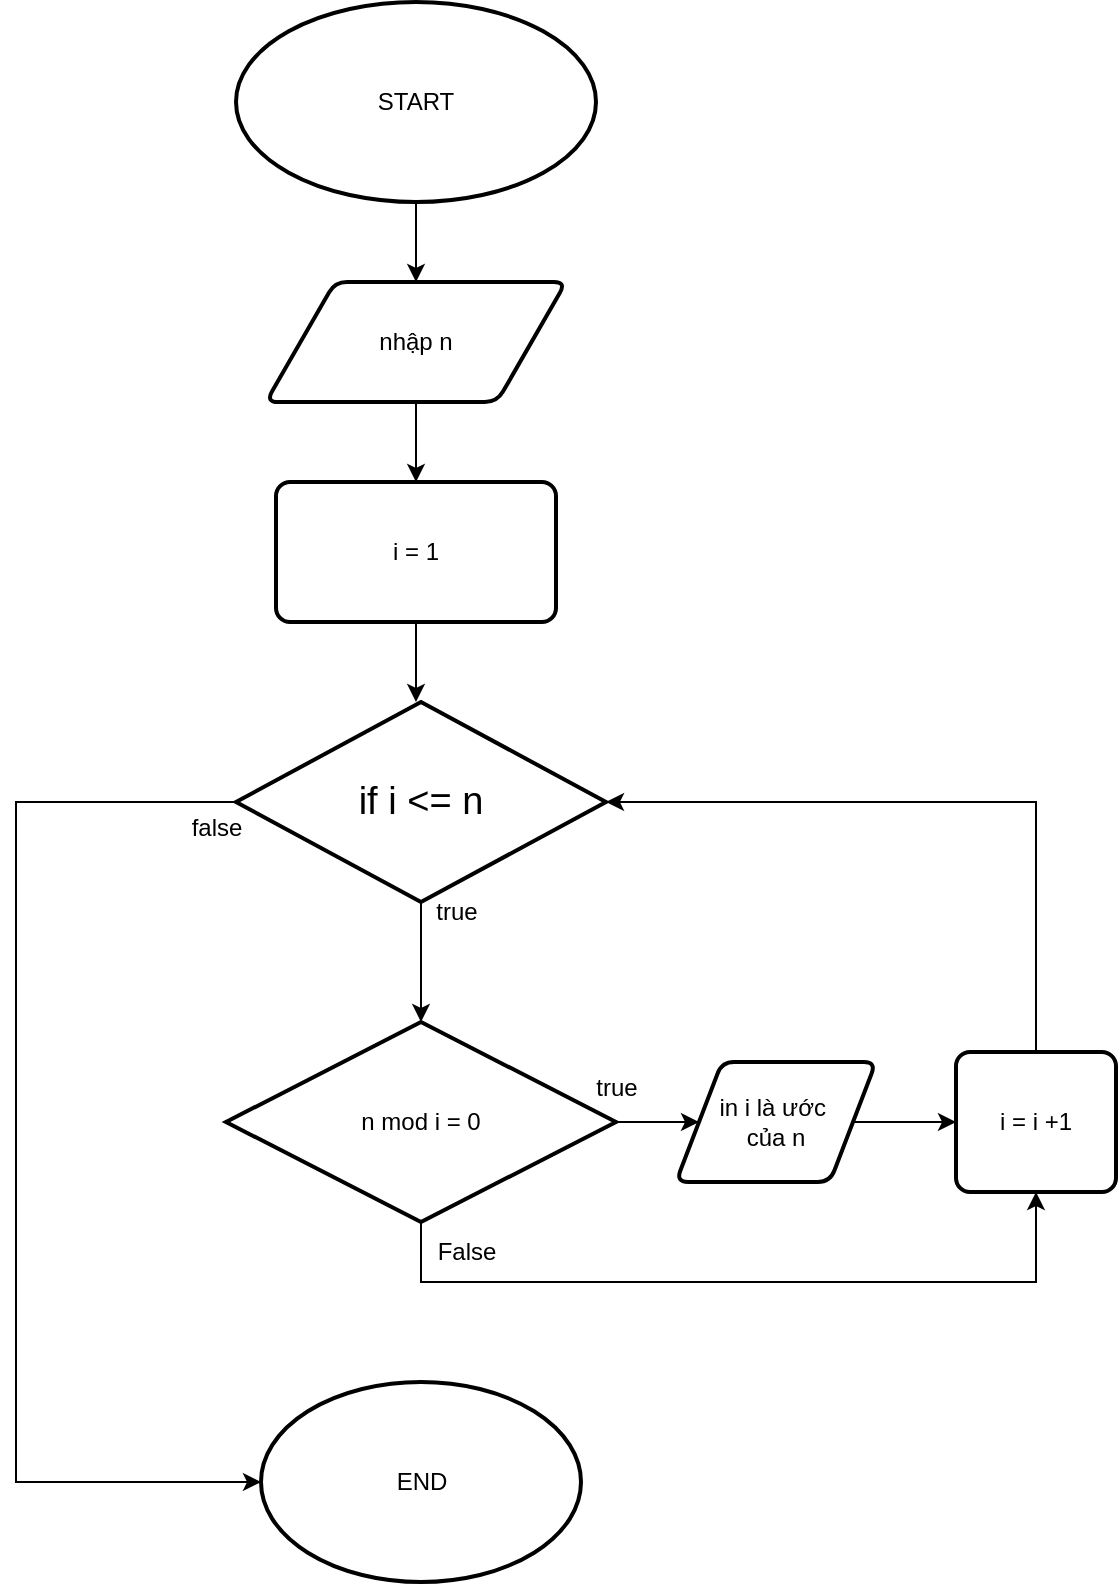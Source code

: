 <mxfile version="25.0.3">
  <diagram name="Trang-1" id="EzW0xScxfdDuLIqm9-0k">
    <mxGraphModel dx="836" dy="834" grid="1" gridSize="10" guides="1" tooltips="1" connect="1" arrows="1" fold="1" page="0" pageScale="1" pageWidth="827" pageHeight="1169" math="0" shadow="0">
      <root>
        <mxCell id="0" />
        <mxCell id="1" parent="0" />
        <mxCell id="7TRwSiytGqQYxqVTM1Wr-7" style="edgeStyle=orthogonalEdgeStyle;rounded=0;orthogonalLoop=1;jettySize=auto;html=1;entryX=0.5;entryY=0;entryDx=0;entryDy=0;" edge="1" parent="1" source="7TRwSiytGqQYxqVTM1Wr-1" target="7TRwSiytGqQYxqVTM1Wr-2">
          <mxGeometry relative="1" as="geometry" />
        </mxCell>
        <mxCell id="7TRwSiytGqQYxqVTM1Wr-1" value="START" style="strokeWidth=2;html=1;shape=mxgraph.flowchart.start_2;whiteSpace=wrap;" vertex="1" parent="1">
          <mxGeometry x="430" y="-240" width="180" height="100" as="geometry" />
        </mxCell>
        <mxCell id="7TRwSiytGqQYxqVTM1Wr-14" style="edgeStyle=orthogonalEdgeStyle;rounded=0;orthogonalLoop=1;jettySize=auto;html=1;" edge="1" parent="1" source="7TRwSiytGqQYxqVTM1Wr-2" target="7TRwSiytGqQYxqVTM1Wr-13">
          <mxGeometry relative="1" as="geometry" />
        </mxCell>
        <mxCell id="7TRwSiytGqQYxqVTM1Wr-2" value="nhập n" style="shape=parallelogram;html=1;strokeWidth=2;perimeter=parallelogramPerimeter;whiteSpace=wrap;rounded=1;arcSize=12;size=0.23;" vertex="1" parent="1">
          <mxGeometry x="445" y="-100" width="150" height="60" as="geometry" />
        </mxCell>
        <mxCell id="7TRwSiytGqQYxqVTM1Wr-16" style="edgeStyle=orthogonalEdgeStyle;rounded=0;orthogonalLoop=1;jettySize=auto;html=1;" edge="1" parent="1" source="7TRwSiytGqQYxqVTM1Wr-12" target="7TRwSiytGqQYxqVTM1Wr-17">
          <mxGeometry relative="1" as="geometry">
            <mxPoint x="520" y="440" as="targetPoint" />
          </mxGeometry>
        </mxCell>
        <mxCell id="7TRwSiytGqQYxqVTM1Wr-40" style="edgeStyle=orthogonalEdgeStyle;rounded=0;orthogonalLoop=1;jettySize=auto;html=1;" edge="1" parent="1" source="7TRwSiytGqQYxqVTM1Wr-12" target="7TRwSiytGqQYxqVTM1Wr-32">
          <mxGeometry relative="1" as="geometry">
            <mxPoint x="440" y="530" as="targetPoint" />
            <Array as="points">
              <mxPoint x="320" y="160" />
              <mxPoint x="320" y="500" />
            </Array>
          </mxGeometry>
        </mxCell>
        <mxCell id="7TRwSiytGqQYxqVTM1Wr-12" value="&lt;font style=&quot;font-size: 19px;&quot;&gt;if i &amp;lt;= n&lt;/font&gt;" style="strokeWidth=2;html=1;shape=mxgraph.flowchart.decision;whiteSpace=wrap;" vertex="1" parent="1">
          <mxGeometry x="430" y="110" width="185" height="100" as="geometry" />
        </mxCell>
        <mxCell id="7TRwSiytGqQYxqVTM1Wr-15" style="edgeStyle=orthogonalEdgeStyle;rounded=0;orthogonalLoop=1;jettySize=auto;html=1;" edge="1" parent="1" source="7TRwSiytGqQYxqVTM1Wr-13">
          <mxGeometry relative="1" as="geometry">
            <mxPoint x="520" y="110" as="targetPoint" />
          </mxGeometry>
        </mxCell>
        <mxCell id="7TRwSiytGqQYxqVTM1Wr-13" value="i = 1" style="rounded=1;whiteSpace=wrap;html=1;absoluteArcSize=1;arcSize=14;strokeWidth=2;" vertex="1" parent="1">
          <mxGeometry x="450" width="140" height="70" as="geometry" />
        </mxCell>
        <mxCell id="7TRwSiytGqQYxqVTM1Wr-37" style="edgeStyle=orthogonalEdgeStyle;rounded=0;orthogonalLoop=1;jettySize=auto;html=1;entryX=0;entryY=0.5;entryDx=0;entryDy=0;" edge="1" parent="1" source="7TRwSiytGqQYxqVTM1Wr-17" target="7TRwSiytGqQYxqVTM1Wr-41">
          <mxGeometry relative="1" as="geometry">
            <mxPoint x="650" y="320.0" as="targetPoint" />
          </mxGeometry>
        </mxCell>
        <mxCell id="7TRwSiytGqQYxqVTM1Wr-45" style="edgeStyle=orthogonalEdgeStyle;rounded=0;orthogonalLoop=1;jettySize=auto;html=1;entryX=0.5;entryY=1;entryDx=0;entryDy=0;" edge="1" parent="1" source="7TRwSiytGqQYxqVTM1Wr-17" target="7TRwSiytGqQYxqVTM1Wr-19">
          <mxGeometry relative="1" as="geometry">
            <Array as="points">
              <mxPoint x="523" y="400" />
              <mxPoint x="830" y="400" />
            </Array>
          </mxGeometry>
        </mxCell>
        <mxCell id="7TRwSiytGqQYxqVTM1Wr-17" value="n mod i = 0" style="strokeWidth=2;html=1;shape=mxgraph.flowchart.decision;whiteSpace=wrap;" vertex="1" parent="1">
          <mxGeometry x="425" y="270" width="195" height="100" as="geometry" />
        </mxCell>
        <mxCell id="7TRwSiytGqQYxqVTM1Wr-19" value="i = i +1" style="rounded=1;whiteSpace=wrap;html=1;absoluteArcSize=1;arcSize=14;strokeWidth=2;" vertex="1" parent="1">
          <mxGeometry x="790" y="285" width="80" height="70" as="geometry" />
        </mxCell>
        <mxCell id="7TRwSiytGqQYxqVTM1Wr-20" style="edgeStyle=orthogonalEdgeStyle;rounded=0;orthogonalLoop=1;jettySize=auto;html=1;entryX=1;entryY=0.5;entryDx=0;entryDy=0;entryPerimeter=0;" edge="1" parent="1" source="7TRwSiytGqQYxqVTM1Wr-19" target="7TRwSiytGqQYxqVTM1Wr-12">
          <mxGeometry relative="1" as="geometry">
            <Array as="points">
              <mxPoint x="830" y="160" />
            </Array>
          </mxGeometry>
        </mxCell>
        <mxCell id="7TRwSiytGqQYxqVTM1Wr-21" value="true" style="text;html=1;align=center;verticalAlign=middle;resizable=0;points=[];autosize=1;strokeColor=none;fillColor=none;" vertex="1" parent="1">
          <mxGeometry x="520" y="200" width="40" height="30" as="geometry" />
        </mxCell>
        <mxCell id="7TRwSiytGqQYxqVTM1Wr-26" value="false" style="text;html=1;align=center;verticalAlign=middle;resizable=0;points=[];autosize=1;strokeColor=none;fillColor=none;" vertex="1" parent="1">
          <mxGeometry x="395" y="158" width="50" height="30" as="geometry" />
        </mxCell>
        <mxCell id="7TRwSiytGqQYxqVTM1Wr-32" value="END" style="strokeWidth=2;html=1;shape=mxgraph.flowchart.start_2;whiteSpace=wrap;" vertex="1" parent="1">
          <mxGeometry x="442.5" y="450" width="160" height="100" as="geometry" />
        </mxCell>
        <mxCell id="7TRwSiytGqQYxqVTM1Wr-39" style="edgeStyle=orthogonalEdgeStyle;rounded=0;orthogonalLoop=1;jettySize=auto;html=1;entryX=0;entryY=0.5;entryDx=0;entryDy=0;exitX=1;exitY=0.5;exitDx=0;exitDy=0;" edge="1" parent="1" source="7TRwSiytGqQYxqVTM1Wr-41" target="7TRwSiytGqQYxqVTM1Wr-19">
          <mxGeometry relative="1" as="geometry">
            <mxPoint x="760" y="320.0" as="sourcePoint" />
          </mxGeometry>
        </mxCell>
        <mxCell id="7TRwSiytGqQYxqVTM1Wr-41" value="&lt;br&gt;&lt;span style=&quot;color: rgb(0, 0, 0); font-family: Helvetica; font-size: 12px; font-style: normal; font-variant-ligatures: normal; font-variant-caps: normal; font-weight: 400; letter-spacing: normal; orphans: 2; text-align: center; text-indent: 0px; text-transform: none; widows: 2; word-spacing: 0px; -webkit-text-stroke-width: 0px; white-space: normal; background-color: rgb(255, 255, 255); text-decoration-thickness: initial; text-decoration-style: initial; text-decoration-color: initial; display: inline !important; float: none;&quot;&gt;in i là ước&amp;nbsp;&lt;/span&gt;&lt;div&gt;&lt;span style=&quot;color: rgb(0, 0, 0); font-family: Helvetica; font-size: 12px; font-style: normal; font-variant-ligatures: normal; font-variant-caps: normal; font-weight: 400; letter-spacing: normal; orphans: 2; text-align: center; text-indent: 0px; text-transform: none; widows: 2; word-spacing: 0px; -webkit-text-stroke-width: 0px; white-space: normal; background-color: rgb(255, 255, 255); text-decoration-thickness: initial; text-decoration-style: initial; text-decoration-color: initial; display: inline !important; float: none;&quot;&gt;của n&lt;/span&gt;&lt;br&gt;&lt;br&gt;&lt;/div&gt;" style="shape=parallelogram;html=1;strokeWidth=2;perimeter=parallelogramPerimeter;whiteSpace=wrap;rounded=1;arcSize=12;size=0.23;" vertex="1" parent="1">
          <mxGeometry x="650" y="290" width="100" height="60" as="geometry" />
        </mxCell>
        <mxCell id="7TRwSiytGqQYxqVTM1Wr-44" value="true" style="text;html=1;align=center;verticalAlign=middle;resizable=0;points=[];autosize=1;strokeColor=none;fillColor=none;" vertex="1" parent="1">
          <mxGeometry x="600" y="288" width="40" height="30" as="geometry" />
        </mxCell>
        <mxCell id="7TRwSiytGqQYxqVTM1Wr-46" value="False" style="text;html=1;align=center;verticalAlign=middle;resizable=0;points=[];autosize=1;strokeColor=none;fillColor=none;" vertex="1" parent="1">
          <mxGeometry x="520" y="370" width="50" height="30" as="geometry" />
        </mxCell>
      </root>
    </mxGraphModel>
  </diagram>
</mxfile>
